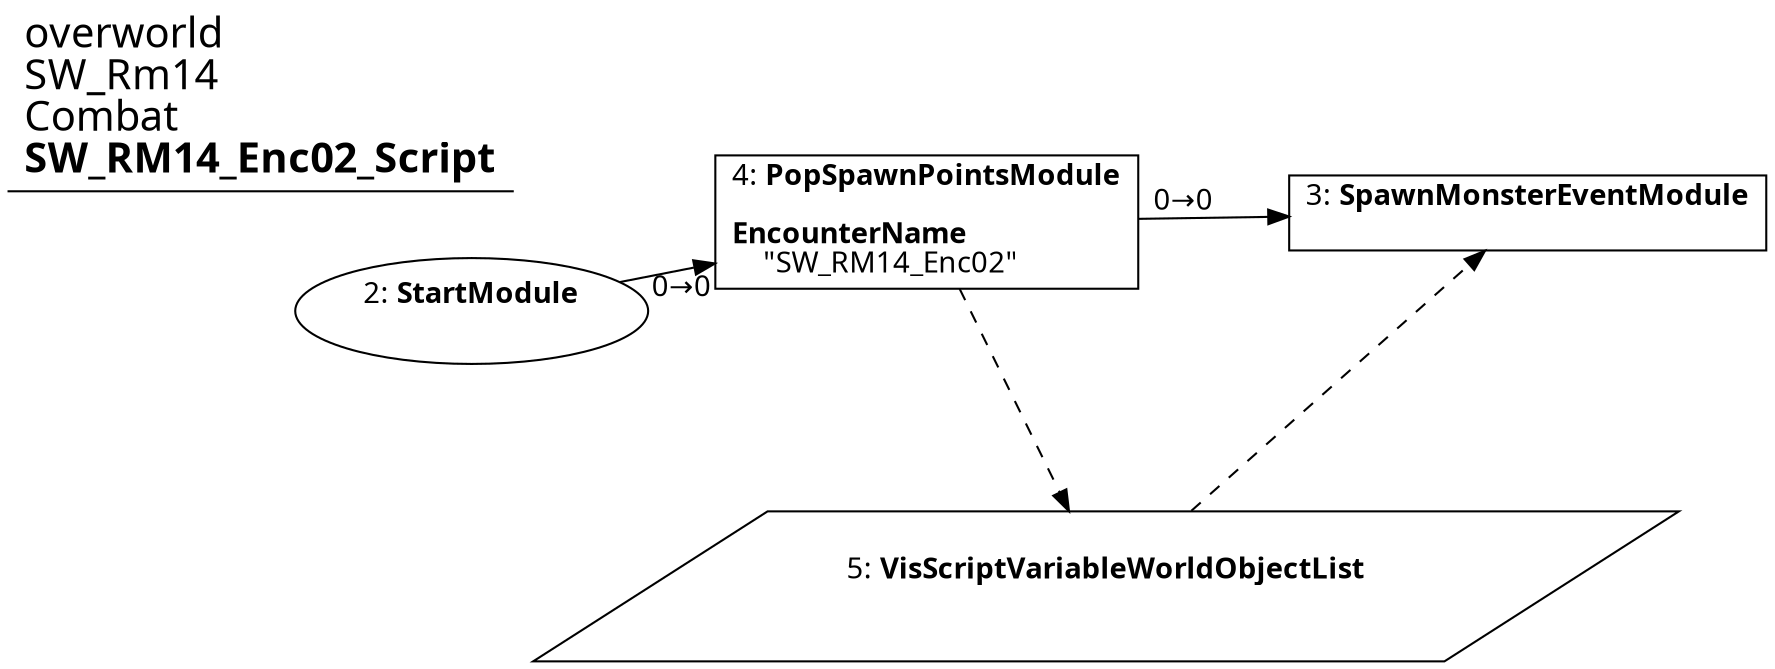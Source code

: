 digraph {
    layout = fdp;
    overlap = prism;
    sep = "+16";
    splines = spline;

    node [ shape = box ];

    graph [ fontname = "Segoe UI" ];
    node [ fontname = "Segoe UI" ];
    edge [ fontname = "Segoe UI" ];

    2 [ label = <2: <b>StartModule</b><br/><br/>> ];
    2 [ shape = oval ]
    2 [ pos = "0.223,-0.238!" ];
    2 -> 4 [ label = "0→0" ];

    3 [ label = <3: <b>SpawnMonsterEventModule</b><br/><br/>> ];
    3 [ pos = "0.77800006,-0.24000001!" ];
    5 -> 3 [ style = dashed ];

    4 [ label = <4: <b>PopSpawnPointsModule</b><br/><br/><b>EncounterName</b><br align="left"/>    &quot;SW_RM14_Enc02&quot;<br align="left"/>> ];
    4 [ pos = "0.4,-0.238!" ];
    4 -> 3 [ label = "0→0" ];
    4 -> 5 [ style = dashed ];

    5 [ label = <5: <b>VisScriptVariableWorldObjectList</b><br/><br/>> ];
    5 [ shape = parallelogram ]
    5 [ pos = "0.56200004,-0.423!" ];

    title [ pos = "0.22200002,-0.23700002!" ];
    title [ shape = underline ];
    title [ label = <<font point-size="20">overworld<br align="left"/>SW_Rm14<br align="left"/>Combat<br align="left"/><b>SW_RM14_Enc02_Script</b><br align="left"/></font>> ];
}
